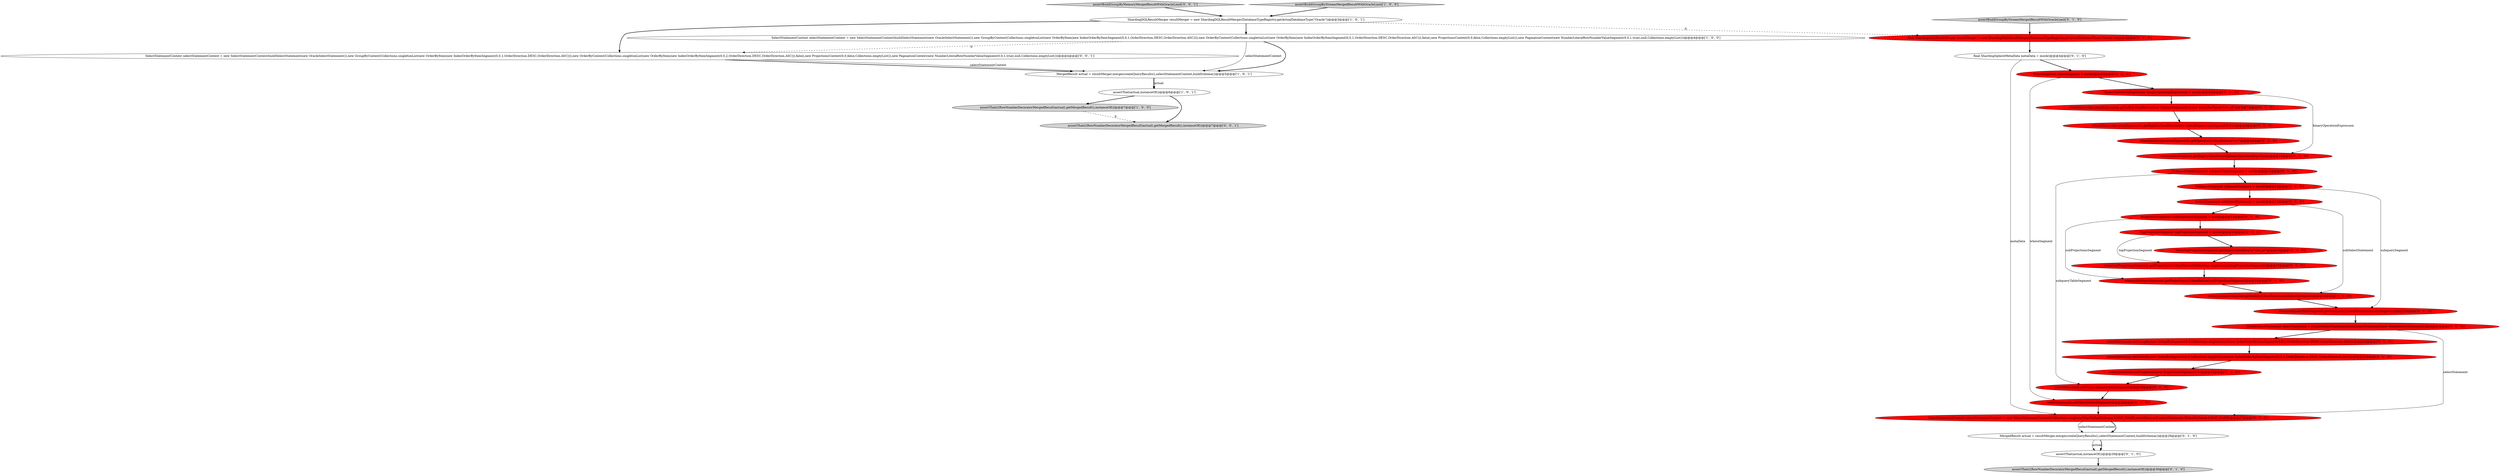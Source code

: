 digraph {
18 [style = filled, label = "SelectStatementContext selectStatementContext = new SelectStatementContext(Collections.singletonMap(DefaultSchema.LOGIC_NAME,metaData),null,selectStatement,DefaultSchema.LOGIC_NAME)@@@27@@@['0', '1', '0']", fillcolor = red, shape = ellipse image = "AAA1AAABBB2BBB"];
0 [style = filled, label = "assertThat(((RowNumberDecoratorMergedResult)actual).getMergedResult(),instanceOf())@@@7@@@['1', '0', '0']", fillcolor = lightgray, shape = ellipse image = "AAA0AAABBB1BBB"];
28 [style = filled, label = "when(subquerySegment.getSelect()).thenReturn(subSelectStatement)@@@19@@@['0', '1', '0']", fillcolor = red, shape = ellipse image = "AAA1AAABBB2BBB"];
33 [style = filled, label = "when(subqueryTableSegment.getSubquery()).thenReturn(subquerySegment)@@@20@@@['0', '1', '0']", fillcolor = red, shape = ellipse image = "AAA1AAABBB2BBB"];
8 [style = filled, label = "final ShardingDQLResultMerger resultMerger = new ShardingDQLResultMerger(DatabaseTypeRegistry.getActualDatabaseType(\"Oracle\"))@@@3@@@['0', '1', '0']", fillcolor = red, shape = ellipse image = "AAA1AAABBB2BBB"];
7 [style = filled, label = "selectStatement.setGroupBy(new GroupBySegment(0,0,Collections.singletonList(new IndexOrderByItemSegment(0,0,1,OrderDirection.DESC,OrderDirection.ASC))))@@@22@@@['0', '1', '0']", fillcolor = red, shape = ellipse image = "AAA1AAABBB2BBB"];
19 [style = filled, label = "BinaryOperationExpression binaryOperationExpression = mock()@@@6@@@['0', '1', '0']", fillcolor = red, shape = ellipse image = "AAA1AAABBB2BBB"];
3 [style = filled, label = "SelectStatementContext selectStatementContext = new SelectStatementContext(buildSelectStatement(new OracleSelectStatement()),new GroupByContext(Collections.singletonList(new OrderByItem(new IndexOrderByItemSegment(0,0,1,OrderDirection.DESC,OrderDirection.ASC)))),new OrderByContext(Collections.singletonList(new OrderByItem(new IndexOrderByItemSegment(0,0,1,OrderDirection.DESC,OrderDirection.ASC))),false),new ProjectionsContext(0,0,false,Collections.emptyList()),new PaginationContext(new NumberLiteralRowNumberValueSegment(0,0,1,true),null,Collections.emptyList()))@@@4@@@['1', '0', '0']", fillcolor = white, shape = ellipse image = "AAA0AAABBB1BBB"];
26 [style = filled, label = "when(binaryOperationExpression.getRight()).thenReturn(new LiteralExpressionSegment(0,0,1))@@@8@@@['0', '1', '0']", fillcolor = red, shape = ellipse image = "AAA1AAABBB2BBB"];
20 [style = filled, label = "when(binaryOperationExpression.getLeft()).thenReturn(new ColumnSegment(0,0,new IdentifierValue(\"row_id\")))@@@7@@@['0', '1', '0']", fillcolor = red, shape = ellipse image = "AAA1AAABBB2BBB"];
22 [style = filled, label = "when(subSelectStatement.getProjections()).thenReturn(subProjectionsSegment)@@@18@@@['0', '1', '0']", fillcolor = red, shape = ellipse image = "AAA1AAABBB2BBB"];
12 [style = filled, label = "assertBuildGroupByStreamMergedResultWithOracleLimit['0', '1', '0']", fillcolor = lightgray, shape = diamond image = "AAA0AAABBB2BBB"];
35 [style = filled, label = "assertBuildGroupByMemoryMergedResultWithOracleLimit['0', '0', '1']", fillcolor = lightgray, shape = diamond image = "AAA0AAABBB3BBB"];
37 [style = filled, label = "SelectStatementContext selectStatementContext = new SelectStatementContext(buildSelectStatement(new OracleSelectStatement()),new GroupByContext(Collections.singletonList(new OrderByItem(new IndexOrderByItemSegment(0,0,1,OrderDirection.DESC,OrderDirection.ASC)))),new OrderByContext(Collections.singletonList(new OrderByItem(new IndexOrderByItemSegment(0,0,2,OrderDirection.DESC,OrderDirection.ASC))),false),new ProjectionsContext(0,0,false,Collections.emptyList()),new PaginationContext(new NumberLiteralRowNumberValueSegment(0,0,1,true),null,Collections.emptyList()))@@@4@@@['0', '0', '1']", fillcolor = white, shape = ellipse image = "AAA0AAABBB3BBB"];
10 [style = filled, label = "final ShardingSphereMetaData metaData = mock()@@@4@@@['0', '1', '0']", fillcolor = white, shape = ellipse image = "AAA0AAABBB2BBB"];
30 [style = filled, label = "when(subProjectionsSegment.getProjections()).thenReturn(Collections.singletonList(topProjectionSegment))@@@17@@@['0', '1', '0']", fillcolor = red, shape = ellipse image = "AAA1AAABBB2BBB"];
1 [style = filled, label = "ShardingDQLResultMerger resultMerger = new ShardingDQLResultMerger(DatabaseTypeRegistry.getActualDatabaseType(\"Oracle\"))@@@3@@@['1', '0', '1']", fillcolor = white, shape = ellipse image = "AAA0AAABBB1BBB"];
24 [style = filled, label = "SubquerySegment subquerySegment = mock()@@@12@@@['0', '1', '0']", fillcolor = red, shape = ellipse image = "AAA1AAABBB2BBB"];
36 [style = filled, label = "assertThat(((RowNumberDecoratorMergedResult)actual).getMergedResult(),instanceOf())@@@7@@@['0', '0', '1']", fillcolor = lightgray, shape = ellipse image = "AAA0AAABBB3BBB"];
5 [style = filled, label = "MergedResult actual = resultMerger.merge(createQueryResults(),selectStatementContext,buildSchema())@@@5@@@['1', '0', '1']", fillcolor = white, shape = ellipse image = "AAA0AAABBB1BBB"];
23 [style = filled, label = "TopProjectionSegment topProjectionSegment = mock()@@@15@@@['0', '1', '0']", fillcolor = red, shape = ellipse image = "AAA1AAABBB2BBB"];
4 [style = filled, label = "assertBuildGroupByStreamMergedResultWithOracleLimit['1', '0', '0']", fillcolor = lightgray, shape = diamond image = "AAA0AAABBB1BBB"];
14 [style = filled, label = "when(binaryOperationExpression.getOperator()).thenReturn(\">=\")@@@9@@@['0', '1', '0']", fillcolor = red, shape = ellipse image = "AAA1AAABBB2BBB"];
13 [style = filled, label = "WhereSegment whereSegment = mock()@@@5@@@['0', '1', '0']", fillcolor = red, shape = ellipse image = "AAA1AAABBB2BBB"];
9 [style = filled, label = "when(topProjectionSegment.getAlias()).thenReturn(\"row_id\")@@@16@@@['0', '1', '0']", fillcolor = red, shape = ellipse image = "AAA1AAABBB2BBB"];
6 [style = filled, label = "selectStatement.setFrom(subqueryTableSegment)@@@25@@@['0', '1', '0']", fillcolor = red, shape = ellipse image = "AAA1AAABBB2BBB"];
27 [style = filled, label = "ProjectionsSegment subProjectionsSegment = mock()@@@14@@@['0', '1', '0']", fillcolor = red, shape = ellipse image = "AAA1AAABBB2BBB"];
29 [style = filled, label = "OracleSelectStatement selectStatement = (OracleSelectStatement)buildSelectStatement(new OracleSelectStatement())@@@21@@@['0', '1', '0']", fillcolor = red, shape = ellipse image = "AAA1AAABBB2BBB"];
2 [style = filled, label = "assertThat(actual,instanceOf())@@@6@@@['1', '0', '1']", fillcolor = white, shape = ellipse image = "AAA0AAABBB1BBB"];
11 [style = filled, label = "selectStatement.setOrderBy(new OrderBySegment(0,0,Collections.singletonList(new IndexOrderByItemSegment(0,0,1,OrderDirection.DESC,OrderDirection.ASC))))@@@23@@@['0', '1', '0']", fillcolor = red, shape = ellipse image = "AAA1AAABBB2BBB"];
15 [style = filled, label = "selectStatement.setWhere(whereSegment)@@@26@@@['0', '1', '0']", fillcolor = red, shape = ellipse image = "AAA1AAABBB2BBB"];
17 [style = filled, label = "SelectStatement subSelectStatement = mock()@@@13@@@['0', '1', '0']", fillcolor = red, shape = ellipse image = "AAA1AAABBB2BBB"];
21 [style = filled, label = "assertThat(actual,instanceOf())@@@29@@@['0', '1', '0']", fillcolor = white, shape = ellipse image = "AAA0AAABBB2BBB"];
34 [style = filled, label = "assertThat(((RowNumberDecoratorMergedResult)actual).getMergedResult(),instanceOf())@@@30@@@['0', '1', '0']", fillcolor = lightgray, shape = ellipse image = "AAA0AAABBB2BBB"];
32 [style = filled, label = "SubqueryTableSegment subqueryTableSegment = mock()@@@11@@@['0', '1', '0']", fillcolor = red, shape = ellipse image = "AAA1AAABBB2BBB"];
25 [style = filled, label = "when(whereSegment.getExpr()).thenReturn(binaryOperationExpression)@@@10@@@['0', '1', '0']", fillcolor = red, shape = ellipse image = "AAA1AAABBB2BBB"];
31 [style = filled, label = "selectStatement.setProjections(new ProjectionsSegment(0,0))@@@24@@@['0', '1', '0']", fillcolor = red, shape = ellipse image = "AAA1AAABBB2BBB"];
16 [style = filled, label = "MergedResult actual = resultMerger.merge(createQueryResults(),selectStatementContext,buildSchema())@@@28@@@['0', '1', '0']", fillcolor = white, shape = ellipse image = "AAA0AAABBB2BBB"];
8->10 [style = bold, label=""];
14->25 [style = bold, label=""];
30->22 [style = bold, label=""];
7->11 [style = bold, label=""];
13->15 [style = solid, label="whereSegment"];
5->2 [style = solid, label="actual"];
10->18 [style = solid, label="metaData"];
20->26 [style = bold, label=""];
29->18 [style = solid, label="selectStatement"];
3->37 [style = dashed, label="0"];
19->20 [style = bold, label=""];
32->6 [style = solid, label="subqueryTableSegment"];
16->21 [style = solid, label="actual"];
21->34 [style = bold, label=""];
1->3 [style = bold, label=""];
26->14 [style = bold, label=""];
25->32 [style = bold, label=""];
9->30 [style = bold, label=""];
22->28 [style = bold, label=""];
15->18 [style = bold, label=""];
6->15 [style = bold, label=""];
33->29 [style = bold, label=""];
37->5 [style = bold, label=""];
19->25 [style = solid, label="binaryOperationExpression"];
11->31 [style = bold, label=""];
24->33 [style = solid, label="subquerySegment"];
5->2 [style = bold, label=""];
3->5 [style = bold, label=""];
2->0 [style = bold, label=""];
13->19 [style = bold, label=""];
31->6 [style = bold, label=""];
28->33 [style = bold, label=""];
35->1 [style = bold, label=""];
10->13 [style = bold, label=""];
12->8 [style = bold, label=""];
16->21 [style = bold, label=""];
3->5 [style = solid, label="selectStatementContext"];
17->28 [style = solid, label="subSelectStatement"];
24->17 [style = bold, label=""];
2->36 [style = bold, label=""];
23->30 [style = solid, label="topProjectionSegment"];
18->16 [style = solid, label="selectStatementContext"];
29->7 [style = bold, label=""];
27->22 [style = solid, label="subProjectionsSegment"];
1->8 [style = dashed, label="0"];
27->23 [style = bold, label=""];
4->1 [style = bold, label=""];
17->27 [style = bold, label=""];
0->36 [style = dashed, label="0"];
32->24 [style = bold, label=""];
23->9 [style = bold, label=""];
37->5 [style = solid, label="selectStatementContext"];
1->37 [style = bold, label=""];
18->16 [style = bold, label=""];
}
